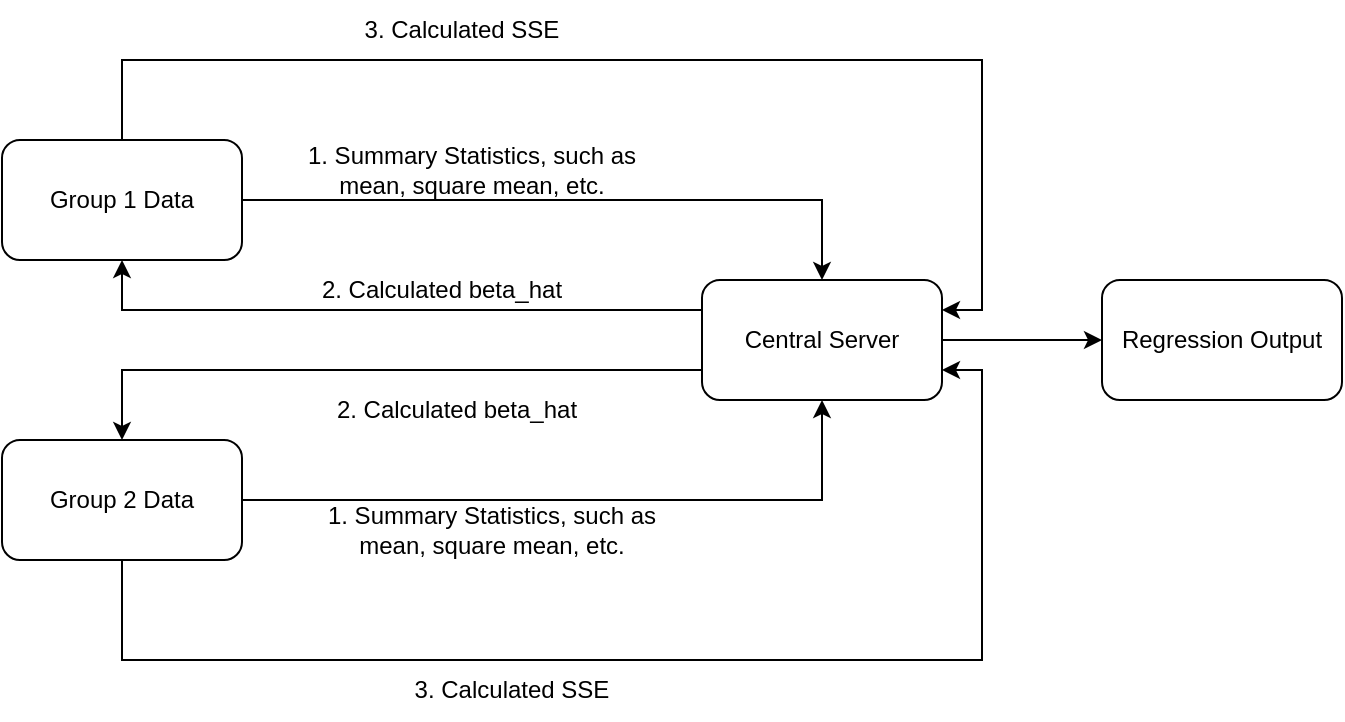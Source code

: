 <mxfile version="17.0.0" type="github">
  <diagram id="Z59l56fVpzAFnkaTGik0" name="Page-1">
    <mxGraphModel dx="911" dy="588" grid="1" gridSize="10" guides="1" tooltips="1" connect="1" arrows="1" fold="1" page="1" pageScale="1" pageWidth="850" pageHeight="1100" math="0" shadow="0">
      <root>
        <mxCell id="0" />
        <mxCell id="1" parent="0" />
        <mxCell id="HtVpizp1VXYTqSZB8E5i-3" value="" style="edgeStyle=orthogonalEdgeStyle;rounded=0;orthogonalLoop=1;jettySize=auto;html=1;" edge="1" parent="1" source="HtVpizp1VXYTqSZB8E5i-1" target="HtVpizp1VXYTqSZB8E5i-2">
          <mxGeometry relative="1" as="geometry" />
        </mxCell>
        <mxCell id="HtVpizp1VXYTqSZB8E5i-21" value="" style="edgeStyle=orthogonalEdgeStyle;rounded=0;orthogonalLoop=1;jettySize=auto;html=1;entryX=1;entryY=0.75;entryDx=0;entryDy=0;" edge="1" parent="1" source="HtVpizp1VXYTqSZB8E5i-1" target="HtVpizp1VXYTqSZB8E5i-2">
          <mxGeometry relative="1" as="geometry">
            <mxPoint x="210" y="450" as="targetPoint" />
            <Array as="points">
              <mxPoint x="210" y="420" />
              <mxPoint x="640" y="420" />
              <mxPoint x="640" y="275" />
            </Array>
          </mxGeometry>
        </mxCell>
        <mxCell id="HtVpizp1VXYTqSZB8E5i-1" value="Group 2 Data" style="rounded=1;whiteSpace=wrap;html=1;" vertex="1" parent="1">
          <mxGeometry x="150" y="310" width="120" height="60" as="geometry" />
        </mxCell>
        <mxCell id="HtVpizp1VXYTqSZB8E5i-11" value="" style="edgeStyle=orthogonalEdgeStyle;rounded=0;orthogonalLoop=1;jettySize=auto;html=1;entryX=0.5;entryY=1;entryDx=0;entryDy=0;exitX=0;exitY=0.25;exitDx=0;exitDy=0;" edge="1" parent="1" source="HtVpizp1VXYTqSZB8E5i-2" target="HtVpizp1VXYTqSZB8E5i-4">
          <mxGeometry relative="1" as="geometry">
            <mxPoint x="420" y="260" as="targetPoint" />
          </mxGeometry>
        </mxCell>
        <mxCell id="HtVpizp1VXYTqSZB8E5i-14" value="" style="edgeStyle=orthogonalEdgeStyle;rounded=0;orthogonalLoop=1;jettySize=auto;html=1;entryX=0.5;entryY=0;entryDx=0;entryDy=0;exitX=0;exitY=0.75;exitDx=0;exitDy=0;" edge="1" parent="1" source="HtVpizp1VXYTqSZB8E5i-2" target="HtVpizp1VXYTqSZB8E5i-1">
          <mxGeometry relative="1" as="geometry">
            <mxPoint x="420" y="260" as="targetPoint" />
          </mxGeometry>
        </mxCell>
        <mxCell id="HtVpizp1VXYTqSZB8E5i-30" value="" style="edgeStyle=orthogonalEdgeStyle;rounded=0;orthogonalLoop=1;jettySize=auto;html=1;" edge="1" parent="1" source="HtVpizp1VXYTqSZB8E5i-2" target="HtVpizp1VXYTqSZB8E5i-29">
          <mxGeometry relative="1" as="geometry">
            <Array as="points">
              <mxPoint x="660" y="260" />
              <mxPoint x="660" y="260" />
            </Array>
          </mxGeometry>
        </mxCell>
        <mxCell id="HtVpizp1VXYTqSZB8E5i-31" style="edgeStyle=orthogonalEdgeStyle;rounded=0;orthogonalLoop=1;jettySize=auto;html=1;" edge="1" parent="1">
          <mxGeometry relative="1" as="geometry">
            <mxPoint x="620" y="240" as="targetPoint" />
            <mxPoint x="620" y="240" as="sourcePoint" />
          </mxGeometry>
        </mxCell>
        <mxCell id="HtVpizp1VXYTqSZB8E5i-2" value="Central Server" style="rounded=1;whiteSpace=wrap;html=1;" vertex="1" parent="1">
          <mxGeometry x="500" y="230" width="120" height="60" as="geometry" />
        </mxCell>
        <mxCell id="HtVpizp1VXYTqSZB8E5i-6" value="" style="edgeStyle=orthogonalEdgeStyle;rounded=0;orthogonalLoop=1;jettySize=auto;html=1;entryX=0.5;entryY=0;entryDx=0;entryDy=0;" edge="1" parent="1" source="HtVpizp1VXYTqSZB8E5i-4" target="HtVpizp1VXYTqSZB8E5i-2">
          <mxGeometry relative="1" as="geometry">
            <mxPoint x="380" y="190" as="targetPoint" />
          </mxGeometry>
        </mxCell>
        <mxCell id="HtVpizp1VXYTqSZB8E5i-33" value="" style="edgeStyle=orthogonalEdgeStyle;rounded=0;orthogonalLoop=1;jettySize=auto;html=1;entryX=1;entryY=0.25;entryDx=0;entryDy=0;" edge="1" parent="1" source="HtVpizp1VXYTqSZB8E5i-4" target="HtVpizp1VXYTqSZB8E5i-2">
          <mxGeometry relative="1" as="geometry">
            <mxPoint x="210" y="80" as="targetPoint" />
            <Array as="points">
              <mxPoint x="210" y="120" />
              <mxPoint x="640" y="120" />
              <mxPoint x="640" y="245" />
            </Array>
          </mxGeometry>
        </mxCell>
        <mxCell id="HtVpizp1VXYTqSZB8E5i-4" value="Group 1 Data" style="rounded=1;whiteSpace=wrap;html=1;" vertex="1" parent="1">
          <mxGeometry x="150" y="160" width="120" height="60" as="geometry" />
        </mxCell>
        <mxCell id="HtVpizp1VXYTqSZB8E5i-7" value="1. Summary Statistics, such as mean, square mean, etc." style="text;html=1;strokeColor=none;fillColor=none;align=center;verticalAlign=middle;whiteSpace=wrap;rounded=0;" vertex="1" parent="1">
          <mxGeometry x="300" y="160" width="170" height="30" as="geometry" />
        </mxCell>
        <mxCell id="HtVpizp1VXYTqSZB8E5i-9" value="1. Summary Statistics, such as mean, square mean, etc." style="text;html=1;strokeColor=none;fillColor=none;align=center;verticalAlign=middle;whiteSpace=wrap;rounded=0;" vertex="1" parent="1">
          <mxGeometry x="310" y="340" width="170" height="30" as="geometry" />
        </mxCell>
        <mxCell id="HtVpizp1VXYTqSZB8E5i-16" value="2. Calculated beta_hat" style="text;html=1;strokeColor=none;fillColor=none;align=center;verticalAlign=middle;whiteSpace=wrap;rounded=0;" vertex="1" parent="1">
          <mxGeometry x="300" y="220" width="140" height="30" as="geometry" />
        </mxCell>
        <mxCell id="HtVpizp1VXYTqSZB8E5i-17" value="2. Calculated beta_hat" style="text;html=1;strokeColor=none;fillColor=none;align=center;verticalAlign=middle;whiteSpace=wrap;rounded=0;" vertex="1" parent="1">
          <mxGeometry x="305" y="280" width="145" height="30" as="geometry" />
        </mxCell>
        <mxCell id="HtVpizp1VXYTqSZB8E5i-27" value="3. Calculated SSE" style="text;html=1;strokeColor=none;fillColor=none;align=center;verticalAlign=middle;whiteSpace=wrap;rounded=0;" vertex="1" parent="1">
          <mxGeometry x="330" y="420" width="150" height="30" as="geometry" />
        </mxCell>
        <mxCell id="HtVpizp1VXYTqSZB8E5i-28" value="3. Calculated SSE" style="text;html=1;strokeColor=none;fillColor=none;align=center;verticalAlign=middle;whiteSpace=wrap;rounded=0;" vertex="1" parent="1">
          <mxGeometry x="305" y="90" width="150" height="30" as="geometry" />
        </mxCell>
        <mxCell id="HtVpizp1VXYTqSZB8E5i-29" value="Regression Output" style="whiteSpace=wrap;html=1;rounded=1;" vertex="1" parent="1">
          <mxGeometry x="700" y="230" width="120" height="60" as="geometry" />
        </mxCell>
      </root>
    </mxGraphModel>
  </diagram>
</mxfile>
